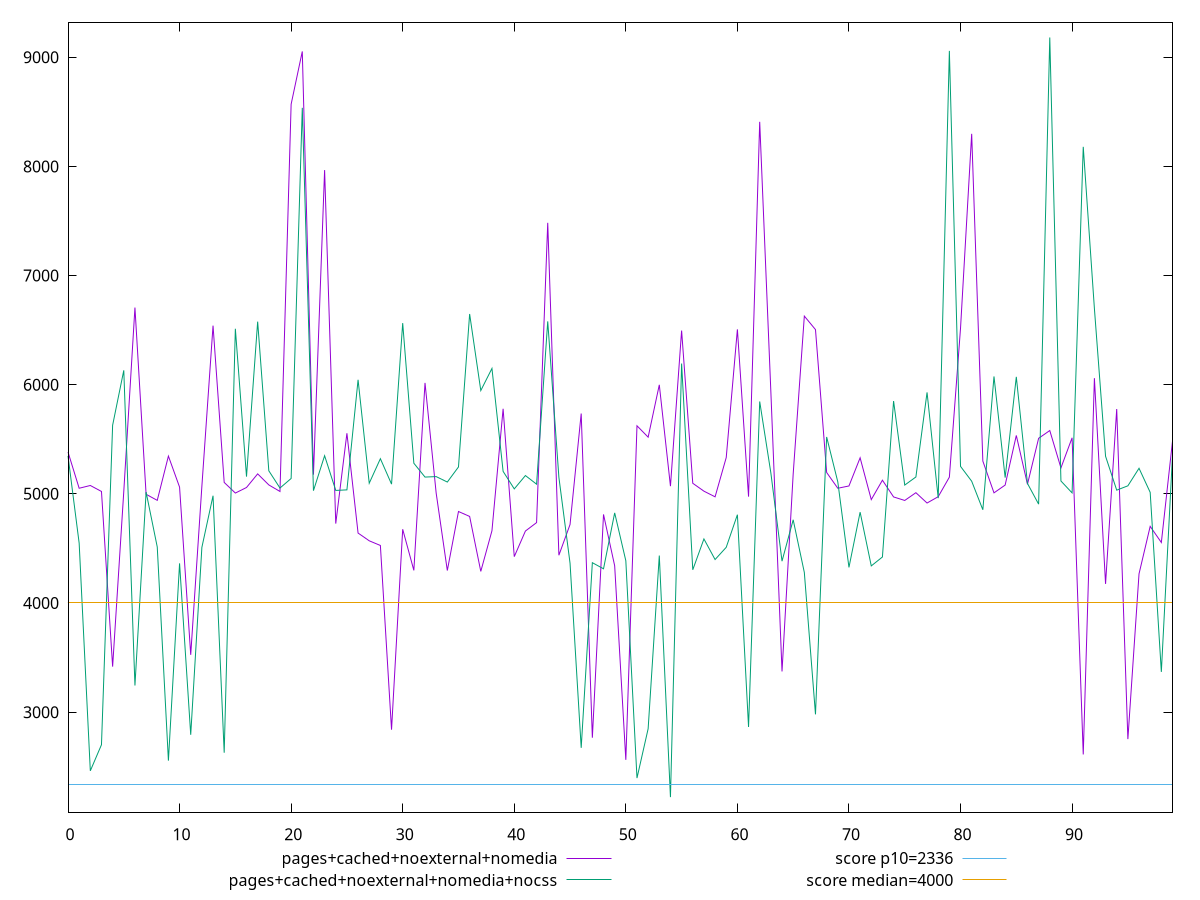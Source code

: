 reset

$pagesCachedNoexternalNomedia <<EOF
0 5382.8275
1 5051.240000000001
2 5076.581999999999
3 5021.851
4 3417.1624999999995
5 5022.489999999999
6 6706.344499999997
7 4995.700999999999
8 4940.4095
9 5345.710499999999
10 5061.598
11 3524.8045
12 5070.349
13 6541.002
14 5104.646000000001
15 5007.235499999999
16 5058.1935
17 5182.915
18 5081.7835
19 5021.6235
20 8569.27
21 9053.249
22 5175.817499999999
23 7966.154
24 4727.409
25 5554.8015
26 4640.605500000001
27 4569.818499999999
28 4526.9220000000005
29 2839.1094999999996
30 4675.557
31 4298.899
32 6016.32
33 5007.061
34 4297.406000000001
35 4838.2455
36 4792.865000000001
37 4289.540499999999
38 4662.021000000001
39 5779.211999999998
40 4424.7375
41 4659.275
42 4736.465
43 7482.983999999999
44 4437.6005000000005
45 4719.166499999999
46 5735.801500000001
47 2765.576
48 4811.5085
49 4340.652999999999
50 2563.0675
51 5623.451999999999
52 5519.285
53 5998.8009999999995
54 5070.2525000000005
55 6495.544500000001
56 5096.9545
57 5024.5325
58 4972.605
59 5332.6
60 6507.0650000000005
61 4974.199
62 8408.553499999998
63 5934.7445
64 3373.0235
65 5181.047500000001
66 6628.349499999999
67 6504.731000000001
68 5195.6615
69 5051.2285
70 5072.196499999999
71 5330.1685
72 4947.3015
73 5125.0075
74 4971.657500000001
75 4939.472
76 5010.454
77 4915.885
78 4973.8855
79 5152.9195
80 6516.960499999999
81 8298.408499999998
82 5300.2855
83 5009.11
84 5080.388499999999
85 5534.946000000001
86 5087.817000000001
87 5508.609
88 5580.021500000001
89 5237.811
90 5513.4925
91 2612.355
92 6059.620000000001
93 4175.1404999999995
94 5776.924999999999
95 2752.7935
96 4267.219
97 4702.1295
98 4554.228500000001
99 5482.365499999999
EOF

$pagesCachedNoexternalNomediaNocss <<EOF
0 5347.2564999999995
1 4548.1415
2 2462.3089999999997
3 2701.4080000000004
4 5628.485500000001
5 6131.424999999999
6 3243.9984999999997
7 5016.201
8 4513.117
9 2555.8075
10 4363.0305
11 2792.442499999999
12 4509.7585
13 4982.7255000000005
14 2628.5685
15 6512.456999999999
16 5157.8885
17 6577.756
18 5210.99
19 5053.195
20 5140.845499999999
21 8536.337500000001
22 5029.123500000001
23 5349.3995
24 5031.295
25 5036.4
26 6044.736000000001
27 5097.3814999999995
28 5321.932500000001
29 5088.9974999999995
30 6564.018000000001
31 5280.299999999999
32 5153.6
33 5158.115
34 5108.0575
35 5246.422500000001
36 6647.599000000001
37 5946.253499999999
38 6149
39 5206.0825
40 5045.3675
41 5167.5825
42 5088.467500000001
43 6580.226000000002
44 5151.609
45 4364.058499999999
46 2673.0874999999996
47 4369.25
48 4313.325500000001
49 4825.611000000001
50 4387.0625
51 2395.9759999999997
52 2848.0185
53 4434.291
54 2221.2619999999997
55 6193.896999999999
56 4304.0785
57 4586.7245
58 4398.181
59 4510.357499999999
60 4808.911
61 2864.356
62 5846.1494999999995
63 5191.538500000001
64 4383.18
65 4762.151000000001
66 4279.6455000000005
67 2979.554
68 5521.172
69 5109.3675
70 4326.391
71 4832.2185
72 4339.804
73 4421.508
74 5850.243
75 5080.290999999999
76 5154.5605
77 5929.635
78 4960.218
79 9057.93
80 5251.8665
81 5115.737
82 4854.095499999999
83 6075.593
84 5148.888000000001
85 6071.579500000001
86 5095.4565
87 4905.6984999999995
88 9180.902999999998
89 5117.784
90 5008.6125
91 8179.358
92 6697.696
93 5344.511
94 5033.937
95 5073.473
96 5234.2485
97 5013.6265
98 3368.8549999999996
99 5354.3735
EOF

set key outside below
set xrange [0:99]
set yrange [2082.0691799999995:9320.095819999999]
set trange [2082.0691799999995:9320.095819999999]
set terminal svg size 640, 520 enhanced background rgb 'white'
set output "reprap/first-meaningful-paint/comparison/line/3_vs_4.svg"

plot $pagesCachedNoexternalNomedia title "pages+cached+noexternal+nomedia" with line, \
     $pagesCachedNoexternalNomediaNocss title "pages+cached+noexternal+nomedia+nocss" with line, \
     2336 title "score p10=2336", \
     4000 title "score median=4000"

reset
